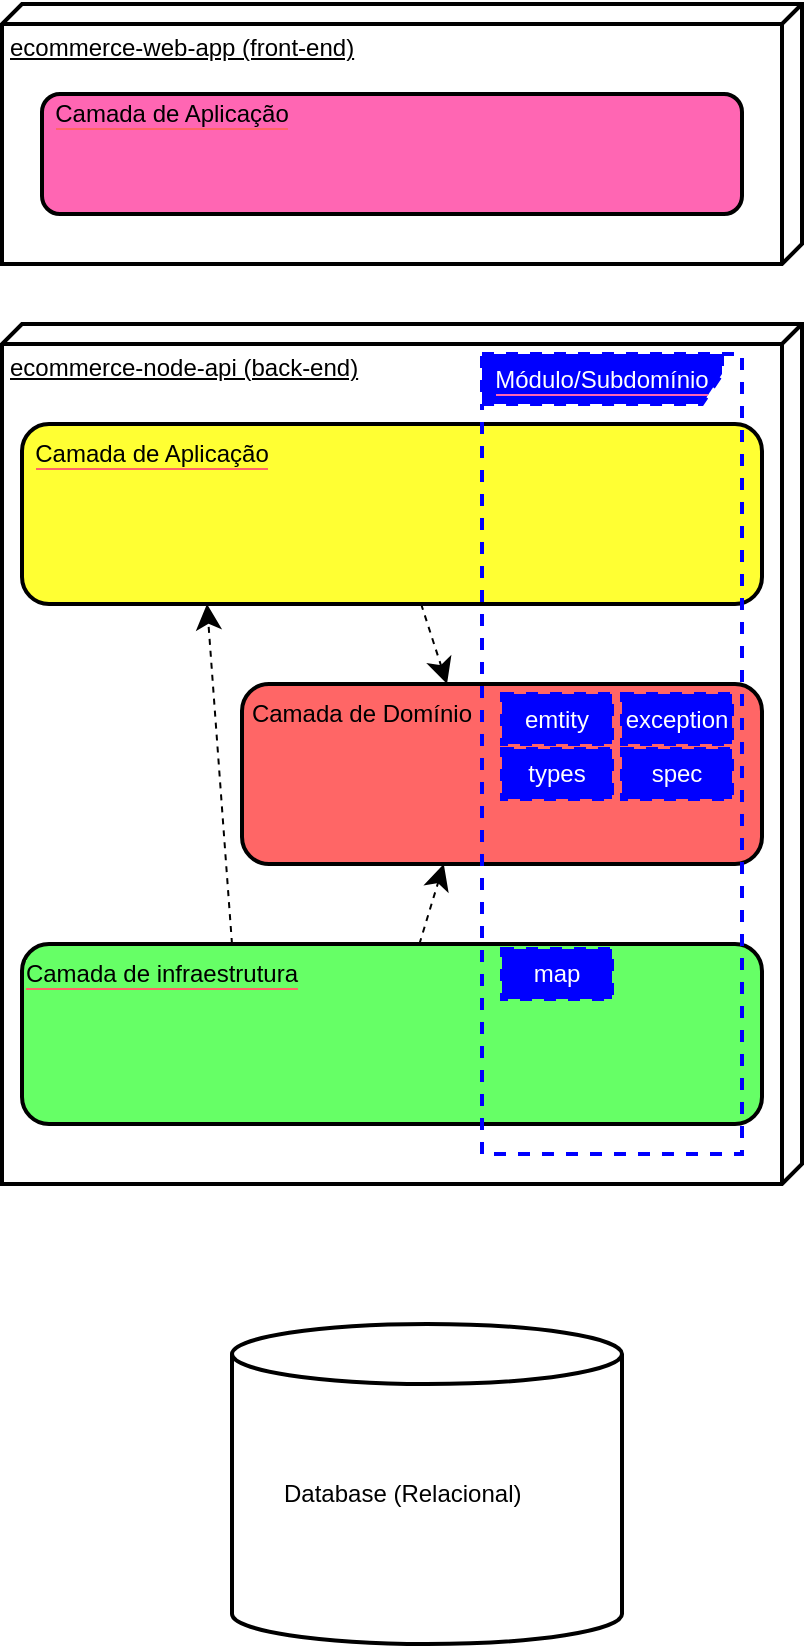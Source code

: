 <mxfile>
    <diagram id="foyhW6rIAd-1MIi7OwMy" name="Arquitetura em Camadas">
        <mxGraphModel dx="1100" dy="792" grid="1" gridSize="10" guides="1" tooltips="1" connect="1" arrows="1" fold="1" page="1" pageScale="1" pageWidth="850" pageHeight="1100" math="0" shadow="0">
            <root>
                <mxCell id="0"/>
                <mxCell id="1" parent="0"/>
                <mxCell id="3" value="ecommerce-node-api (back-end)" style="verticalAlign=top;align=left;spacingTop=8;spacingLeft=2;spacingRight=12;shape=cube;size=10;direction=south;fontStyle=4;html=1;strokeWidth=2;" vertex="1" parent="1">
                    <mxGeometry x="40" y="180" width="400" height="430" as="geometry"/>
                </mxCell>
                <mxCell id="5" value="ecommerce-web-app (front-end)" style="verticalAlign=top;align=left;spacingTop=8;spacingLeft=2;spacingRight=12;shape=cube;size=10;direction=south;fontStyle=4;html=1;strokeWidth=2;" vertex="1" parent="1">
                    <mxGeometry x="40" y="20" width="400" height="130" as="geometry"/>
                </mxCell>
                <mxCell id="6" value="" style="shape=cylinder3;whiteSpace=wrap;html=1;boundedLbl=1;backgroundOutline=1;size=15;strokeWidth=2;" vertex="1" parent="1">
                    <mxGeometry x="155" y="680" width="195" height="160" as="geometry"/>
                </mxCell>
                <mxCell id="7" value="Database (Relacional)" style="text;strokeColor=none;fillColor=none;align=left;verticalAlign=middle;spacingLeft=4;spacingRight=4;overflow=hidden;points=[[0,0.5],[1,0.5]];portConstraint=eastwest;rotatable=0;whiteSpace=wrap;html=1;strokeWidth=2;" vertex="1" parent="1">
                    <mxGeometry x="175" y="750" width="130" height="30" as="geometry"/>
                </mxCell>
                <mxCell id="8" value="" style="rounded=1;whiteSpace=wrap;html=1;strokeWidth=2;fillColor=#FF6666;" vertex="1" parent="1">
                    <mxGeometry x="160" y="360" width="260" height="90" as="geometry"/>
                </mxCell>
                <mxCell id="9" value="&lt;font style=&quot;background-color: rgb(255, 102, 102);&quot; color=&quot;#000000&quot;&gt;Camada de Domínio&lt;/font&gt;" style="text;html=1;strokeColor=none;fillColor=none;align=center;verticalAlign=middle;whiteSpace=wrap;rounded=0;strokeWidth=2;" vertex="1" parent="1">
                    <mxGeometry x="135" y="360" width="170" height="30" as="geometry"/>
                </mxCell>
                <mxCell id="21" style="edgeStyle=none;html=1;entryX=0.75;entryY=0;entryDx=0;entryDy=0;fontColor=#000000;dashed=1;endArrow=classic;endFill=1;endSize=10;startSize=10;" edge="1" parent="1" source="11" target="9">
                    <mxGeometry relative="1" as="geometry"/>
                </mxCell>
                <mxCell id="11" value="" style="rounded=1;whiteSpace=wrap;html=1;strokeWidth=2;fillColor=#FFFF33;" vertex="1" parent="1">
                    <mxGeometry x="50" y="230" width="370" height="90" as="geometry"/>
                </mxCell>
                <mxCell id="22" style="edgeStyle=none;html=1;entryX=0.388;entryY=1;entryDx=0;entryDy=0;dashed=1;fontColor=#000000;endArrow=classic;endFill=1;endSize=10;startSize=10;entryPerimeter=0;" edge="1" parent="1" source="12" target="8">
                    <mxGeometry relative="1" as="geometry"/>
                </mxCell>
                <mxCell id="12" value="" style="rounded=1;whiteSpace=wrap;html=1;strokeWidth=2;fillColor=#66FF66;" vertex="1" parent="1">
                    <mxGeometry x="50" y="490" width="370" height="90" as="geometry"/>
                </mxCell>
                <mxCell id="13" value="&lt;span style=&quot;background-color: rgb(255, 255, 51);&quot;&gt;Camada de Aplicação&lt;/span&gt;" style="text;html=1;strokeColor=none;fillColor=none;align=center;verticalAlign=middle;whiteSpace=wrap;rounded=0;labelBackgroundColor=#FF6666;strokeWidth=2;fontColor=#000000;" vertex="1" parent="1">
                    <mxGeometry x="50" y="230" width="130" height="30" as="geometry"/>
                </mxCell>
                <mxCell id="25" style="edgeStyle=none;html=1;exitX=0.75;exitY=0;exitDx=0;exitDy=0;entryX=0.25;entryY=1;entryDx=0;entryDy=0;dashed=1;fontColor=#000000;endArrow=classic;endFill=1;startSize=10;endSize=10;" edge="1" parent="1" source="14" target="11">
                    <mxGeometry relative="1" as="geometry"/>
                </mxCell>
                <mxCell id="14" value="&lt;span style=&quot;background-color: rgb(102, 255, 102);&quot;&gt;Camada de infraestrutura&lt;/span&gt;" style="text;html=1;strokeColor=none;fillColor=none;align=center;verticalAlign=middle;whiteSpace=wrap;rounded=0;labelBackgroundColor=#FF6666;strokeWidth=2;fontColor=#000000;" vertex="1" parent="1">
                    <mxGeometry x="50" y="490" width="140" height="30" as="geometry"/>
                </mxCell>
                <mxCell id="18" value="" style="rounded=1;whiteSpace=wrap;html=1;strokeWidth=2;fillColor=#FF66B3;gradientColor=none;" vertex="1" parent="1">
                    <mxGeometry x="60" y="65" width="350" height="60" as="geometry"/>
                </mxCell>
                <mxCell id="19" value="&lt;span style=&quot;background-color: rgb(255, 102, 179);&quot;&gt;Camada de Aplicação&lt;/span&gt;" style="text;html=1;strokeColor=none;fillColor=none;align=center;verticalAlign=middle;whiteSpace=wrap;rounded=0;labelBackgroundColor=#FF6666;strokeWidth=2;fontColor=#000000;" vertex="1" parent="1">
                    <mxGeometry x="65" y="70" width="120" height="10" as="geometry"/>
                </mxCell>
                <mxCell id="26" value="&lt;span style=&quot;background-color: rgb(0, 0, 255);&quot;&gt;&lt;font color=&quot;#ffffff&quot;&gt;Módulo/Subdomínio&lt;/font&gt;&lt;/span&gt;" style="shape=umlFrame;whiteSpace=wrap;html=1;labelBackgroundColor=#FF66B3;strokeWidth=2;fontColor=#000000;fillColor=#0000FF;gradientColor=none;swimlaneFillColor=none;dashed=1;strokeColor=#0000FF;width=120;height=25;" vertex="1" parent="1">
                    <mxGeometry x="280" y="195" width="130" height="400" as="geometry"/>
                </mxCell>
                <mxCell id="27" value="emtity&lt;br&gt;" style="rounded=0;whiteSpace=wrap;html=1;dashed=1;labelBackgroundColor=#0000FF;strokeColor=#0000FF;strokeWidth=2;fontColor=#FFFFFF;fillColor=#0000FF;gradientColor=none;" vertex="1" parent="1">
                    <mxGeometry x="290" y="365" width="55" height="25" as="geometry"/>
                </mxCell>
                <mxCell id="28" value="types" style="rounded=0;whiteSpace=wrap;html=1;dashed=1;labelBackgroundColor=#0000FF;strokeColor=#0000FF;strokeWidth=2;fontColor=#FFFFFF;fillColor=#0000FF;gradientColor=none;" vertex="1" parent="1">
                    <mxGeometry x="290" y="392.5" width="55" height="25" as="geometry"/>
                </mxCell>
                <mxCell id="29" value="exception" style="rounded=0;whiteSpace=wrap;html=1;dashed=1;labelBackgroundColor=#0000FF;strokeColor=#0000FF;strokeWidth=2;fontColor=#FFFFFF;fillColor=#0000FF;gradientColor=none;" vertex="1" parent="1">
                    <mxGeometry x="350" y="365" width="55" height="25" as="geometry"/>
                </mxCell>
                <mxCell id="30" value="spec" style="rounded=0;whiteSpace=wrap;html=1;dashed=1;labelBackgroundColor=#0000FF;strokeColor=#0000FF;strokeWidth=2;fontColor=#FFFFFF;fillColor=#0000FF;gradientColor=none;" vertex="1" parent="1">
                    <mxGeometry x="350" y="392.5" width="55" height="25" as="geometry"/>
                </mxCell>
                <mxCell id="31" value="map" style="rounded=0;whiteSpace=wrap;html=1;dashed=1;labelBackgroundColor=#0000FF;strokeColor=#0000FF;strokeWidth=2;fontColor=#FFFFFF;fillColor=#0000FF;gradientColor=none;" vertex="1" parent="1">
                    <mxGeometry x="290" y="492.5" width="55" height="25" as="geometry"/>
                </mxCell>
            </root>
        </mxGraphModel>
    </diagram>
</mxfile>